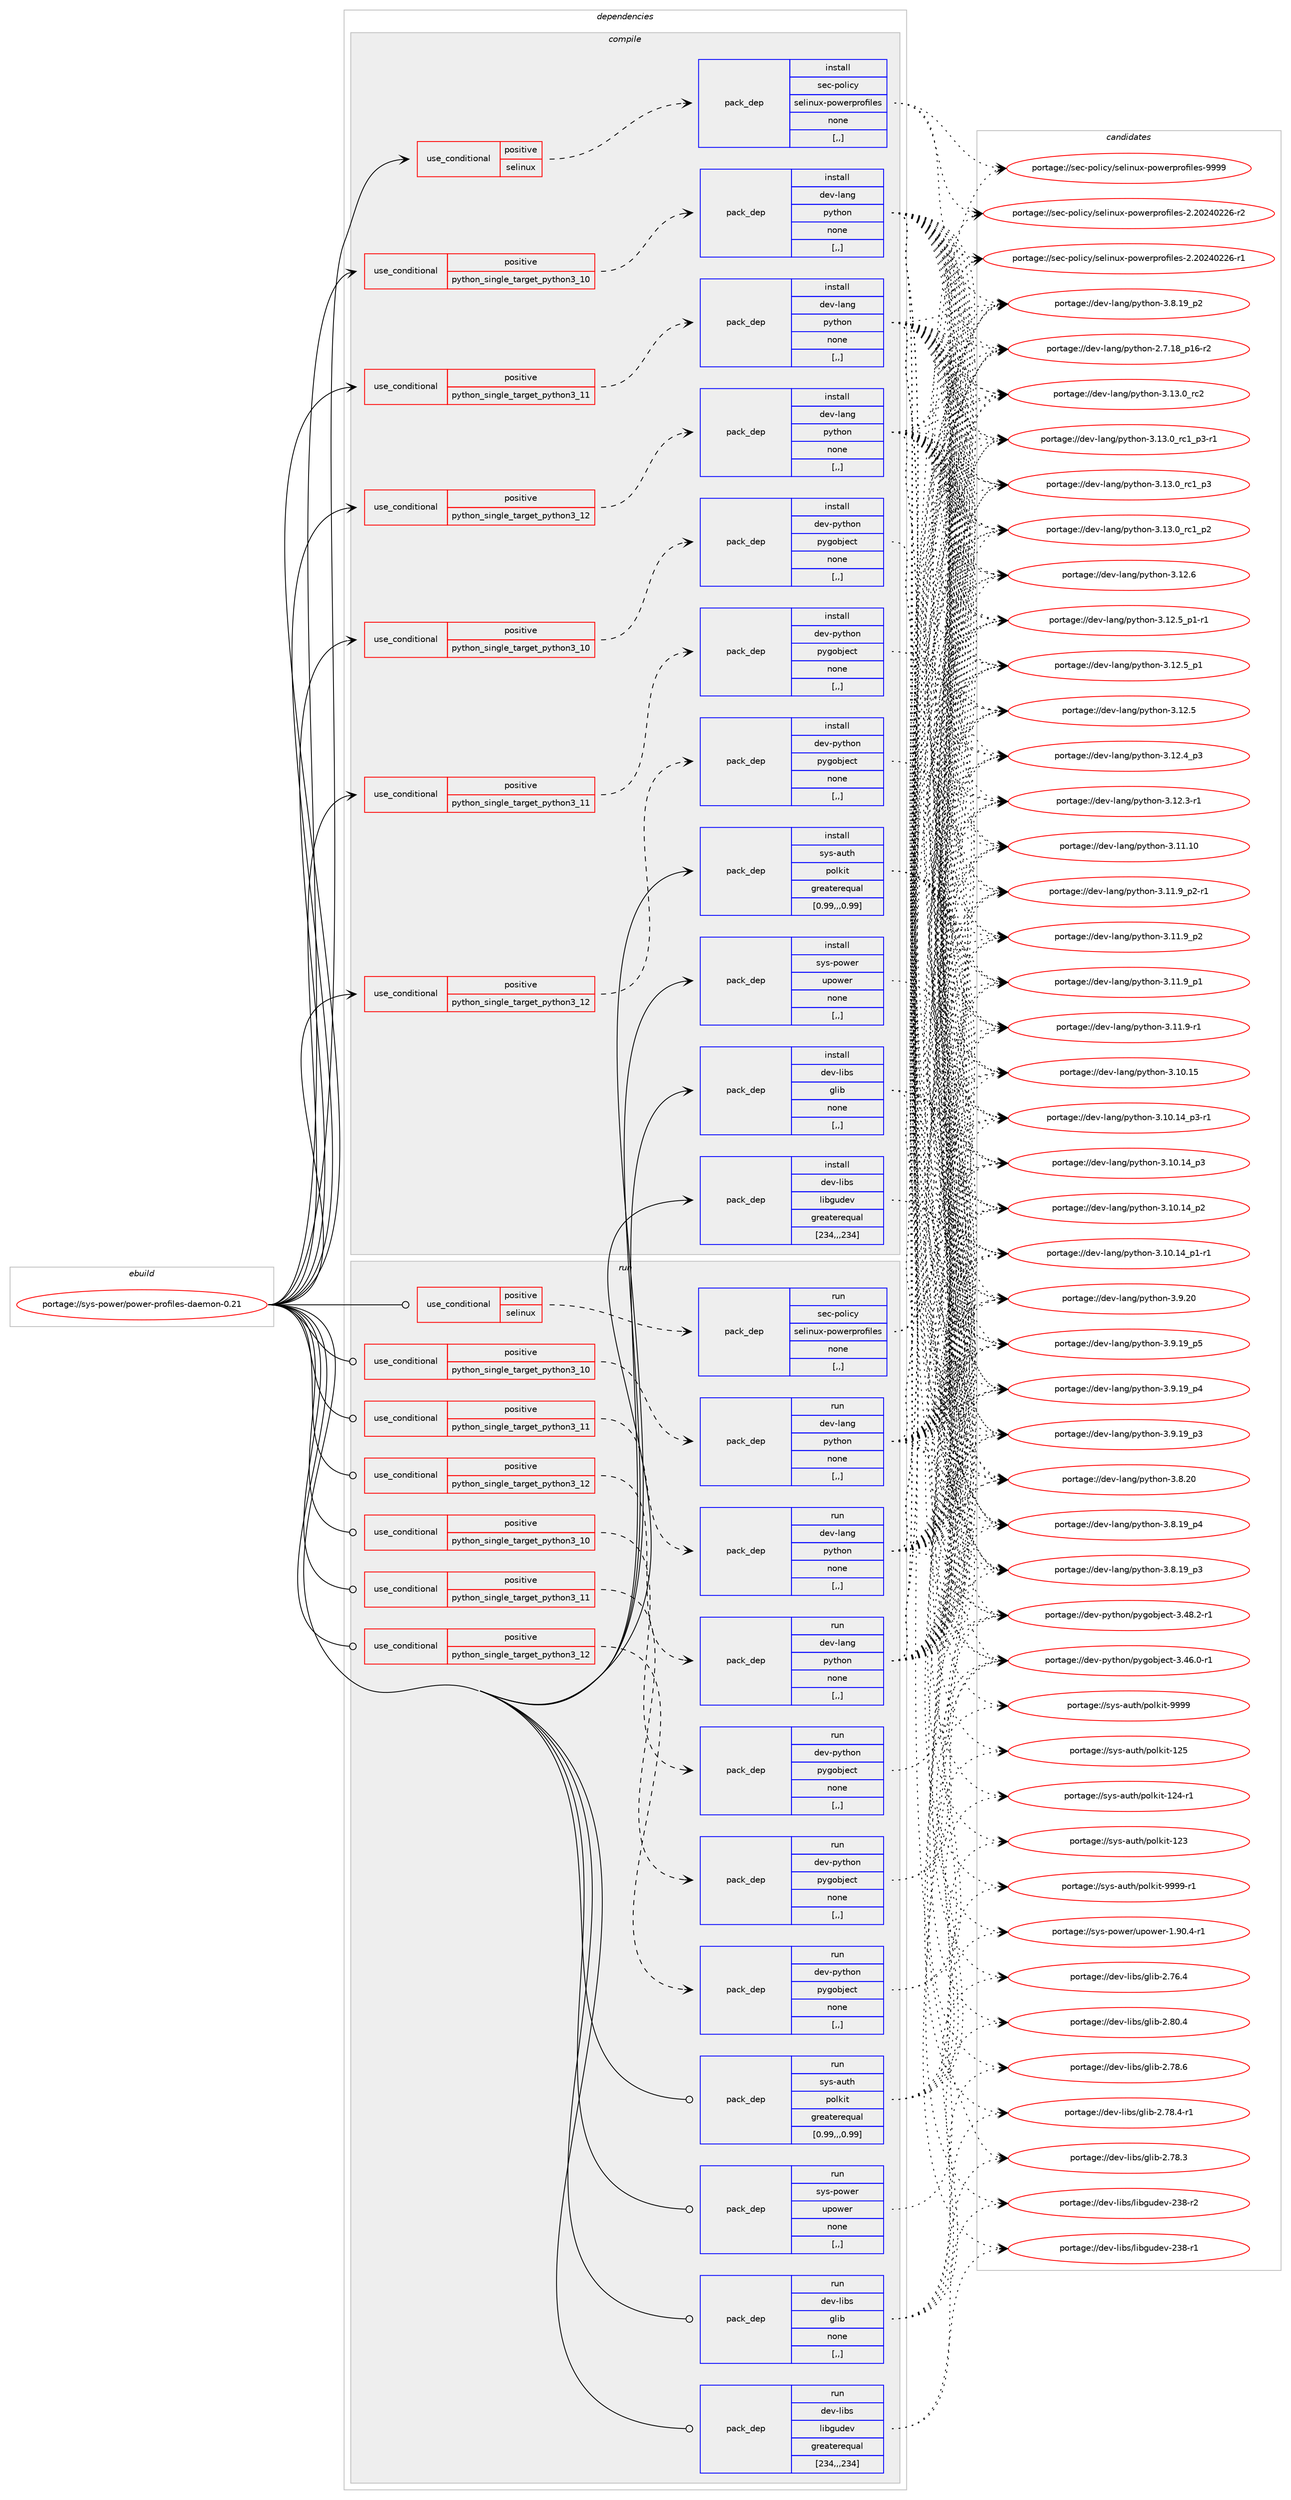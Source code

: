 digraph prolog {

# *************
# Graph options
# *************

newrank=true;
concentrate=true;
compound=true;
graph [rankdir=LR,fontname=Helvetica,fontsize=10,ranksep=1.5];#, ranksep=2.5, nodesep=0.2];
edge  [arrowhead=vee];
node  [fontname=Helvetica,fontsize=10];

# **********
# The ebuild
# **********

subgraph cluster_leftcol {
color=gray;
label=<<i>ebuild</i>>;
id [label="portage://sys-power/power-profiles-daemon-0.21", color=red, width=4, href="../sys-power/power-profiles-daemon-0.21.svg"];
}

# ****************
# The dependencies
# ****************

subgraph cluster_midcol {
color=gray;
label=<<i>dependencies</i>>;
subgraph cluster_compile {
fillcolor="#eeeeee";
style=filled;
label=<<i>compile</i>>;
subgraph cond252668 {
dependency954386 [label=<<TABLE BORDER="0" CELLBORDER="1" CELLSPACING="0" CELLPADDING="4"><TR><TD ROWSPAN="3" CELLPADDING="10">use_conditional</TD></TR><TR><TD>positive</TD></TR><TR><TD>python_single_target_python3_10</TD></TR></TABLE>>, shape=none, color=red];
subgraph pack694979 {
dependency954387 [label=<<TABLE BORDER="0" CELLBORDER="1" CELLSPACING="0" CELLPADDING="4" WIDTH="220"><TR><TD ROWSPAN="6" CELLPADDING="30">pack_dep</TD></TR><TR><TD WIDTH="110">install</TD></TR><TR><TD>dev-lang</TD></TR><TR><TD>python</TD></TR><TR><TD>none</TD></TR><TR><TD>[,,]</TD></TR></TABLE>>, shape=none, color=blue];
}
dependency954386:e -> dependency954387:w [weight=20,style="dashed",arrowhead="vee"];
}
id:e -> dependency954386:w [weight=20,style="solid",arrowhead="vee"];
subgraph cond252669 {
dependency954388 [label=<<TABLE BORDER="0" CELLBORDER="1" CELLSPACING="0" CELLPADDING="4"><TR><TD ROWSPAN="3" CELLPADDING="10">use_conditional</TD></TR><TR><TD>positive</TD></TR><TR><TD>python_single_target_python3_10</TD></TR></TABLE>>, shape=none, color=red];
subgraph pack694980 {
dependency954389 [label=<<TABLE BORDER="0" CELLBORDER="1" CELLSPACING="0" CELLPADDING="4" WIDTH="220"><TR><TD ROWSPAN="6" CELLPADDING="30">pack_dep</TD></TR><TR><TD WIDTH="110">install</TD></TR><TR><TD>dev-python</TD></TR><TR><TD>pygobject</TD></TR><TR><TD>none</TD></TR><TR><TD>[,,]</TD></TR></TABLE>>, shape=none, color=blue];
}
dependency954388:e -> dependency954389:w [weight=20,style="dashed",arrowhead="vee"];
}
id:e -> dependency954388:w [weight=20,style="solid",arrowhead="vee"];
subgraph cond252670 {
dependency954390 [label=<<TABLE BORDER="0" CELLBORDER="1" CELLSPACING="0" CELLPADDING="4"><TR><TD ROWSPAN="3" CELLPADDING="10">use_conditional</TD></TR><TR><TD>positive</TD></TR><TR><TD>python_single_target_python3_11</TD></TR></TABLE>>, shape=none, color=red];
subgraph pack694981 {
dependency954391 [label=<<TABLE BORDER="0" CELLBORDER="1" CELLSPACING="0" CELLPADDING="4" WIDTH="220"><TR><TD ROWSPAN="6" CELLPADDING="30">pack_dep</TD></TR><TR><TD WIDTH="110">install</TD></TR><TR><TD>dev-lang</TD></TR><TR><TD>python</TD></TR><TR><TD>none</TD></TR><TR><TD>[,,]</TD></TR></TABLE>>, shape=none, color=blue];
}
dependency954390:e -> dependency954391:w [weight=20,style="dashed",arrowhead="vee"];
}
id:e -> dependency954390:w [weight=20,style="solid",arrowhead="vee"];
subgraph cond252671 {
dependency954392 [label=<<TABLE BORDER="0" CELLBORDER="1" CELLSPACING="0" CELLPADDING="4"><TR><TD ROWSPAN="3" CELLPADDING="10">use_conditional</TD></TR><TR><TD>positive</TD></TR><TR><TD>python_single_target_python3_11</TD></TR></TABLE>>, shape=none, color=red];
subgraph pack694982 {
dependency954393 [label=<<TABLE BORDER="0" CELLBORDER="1" CELLSPACING="0" CELLPADDING="4" WIDTH="220"><TR><TD ROWSPAN="6" CELLPADDING="30">pack_dep</TD></TR><TR><TD WIDTH="110">install</TD></TR><TR><TD>dev-python</TD></TR><TR><TD>pygobject</TD></TR><TR><TD>none</TD></TR><TR><TD>[,,]</TD></TR></TABLE>>, shape=none, color=blue];
}
dependency954392:e -> dependency954393:w [weight=20,style="dashed",arrowhead="vee"];
}
id:e -> dependency954392:w [weight=20,style="solid",arrowhead="vee"];
subgraph cond252672 {
dependency954394 [label=<<TABLE BORDER="0" CELLBORDER="1" CELLSPACING="0" CELLPADDING="4"><TR><TD ROWSPAN="3" CELLPADDING="10">use_conditional</TD></TR><TR><TD>positive</TD></TR><TR><TD>python_single_target_python3_12</TD></TR></TABLE>>, shape=none, color=red];
subgraph pack694983 {
dependency954395 [label=<<TABLE BORDER="0" CELLBORDER="1" CELLSPACING="0" CELLPADDING="4" WIDTH="220"><TR><TD ROWSPAN="6" CELLPADDING="30">pack_dep</TD></TR><TR><TD WIDTH="110">install</TD></TR><TR><TD>dev-lang</TD></TR><TR><TD>python</TD></TR><TR><TD>none</TD></TR><TR><TD>[,,]</TD></TR></TABLE>>, shape=none, color=blue];
}
dependency954394:e -> dependency954395:w [weight=20,style="dashed",arrowhead="vee"];
}
id:e -> dependency954394:w [weight=20,style="solid",arrowhead="vee"];
subgraph cond252673 {
dependency954396 [label=<<TABLE BORDER="0" CELLBORDER="1" CELLSPACING="0" CELLPADDING="4"><TR><TD ROWSPAN="3" CELLPADDING="10">use_conditional</TD></TR><TR><TD>positive</TD></TR><TR><TD>python_single_target_python3_12</TD></TR></TABLE>>, shape=none, color=red];
subgraph pack694984 {
dependency954397 [label=<<TABLE BORDER="0" CELLBORDER="1" CELLSPACING="0" CELLPADDING="4" WIDTH="220"><TR><TD ROWSPAN="6" CELLPADDING="30">pack_dep</TD></TR><TR><TD WIDTH="110">install</TD></TR><TR><TD>dev-python</TD></TR><TR><TD>pygobject</TD></TR><TR><TD>none</TD></TR><TR><TD>[,,]</TD></TR></TABLE>>, shape=none, color=blue];
}
dependency954396:e -> dependency954397:w [weight=20,style="dashed",arrowhead="vee"];
}
id:e -> dependency954396:w [weight=20,style="solid",arrowhead="vee"];
subgraph cond252674 {
dependency954398 [label=<<TABLE BORDER="0" CELLBORDER="1" CELLSPACING="0" CELLPADDING="4"><TR><TD ROWSPAN="3" CELLPADDING="10">use_conditional</TD></TR><TR><TD>positive</TD></TR><TR><TD>selinux</TD></TR></TABLE>>, shape=none, color=red];
subgraph pack694985 {
dependency954399 [label=<<TABLE BORDER="0" CELLBORDER="1" CELLSPACING="0" CELLPADDING="4" WIDTH="220"><TR><TD ROWSPAN="6" CELLPADDING="30">pack_dep</TD></TR><TR><TD WIDTH="110">install</TD></TR><TR><TD>sec-policy</TD></TR><TR><TD>selinux-powerprofiles</TD></TR><TR><TD>none</TD></TR><TR><TD>[,,]</TD></TR></TABLE>>, shape=none, color=blue];
}
dependency954398:e -> dependency954399:w [weight=20,style="dashed",arrowhead="vee"];
}
id:e -> dependency954398:w [weight=20,style="solid",arrowhead="vee"];
subgraph pack694986 {
dependency954400 [label=<<TABLE BORDER="0" CELLBORDER="1" CELLSPACING="0" CELLPADDING="4" WIDTH="220"><TR><TD ROWSPAN="6" CELLPADDING="30">pack_dep</TD></TR><TR><TD WIDTH="110">install</TD></TR><TR><TD>dev-libs</TD></TR><TR><TD>glib</TD></TR><TR><TD>none</TD></TR><TR><TD>[,,]</TD></TR></TABLE>>, shape=none, color=blue];
}
id:e -> dependency954400:w [weight=20,style="solid",arrowhead="vee"];
subgraph pack694987 {
dependency954401 [label=<<TABLE BORDER="0" CELLBORDER="1" CELLSPACING="0" CELLPADDING="4" WIDTH="220"><TR><TD ROWSPAN="6" CELLPADDING="30">pack_dep</TD></TR><TR><TD WIDTH="110">install</TD></TR><TR><TD>dev-libs</TD></TR><TR><TD>libgudev</TD></TR><TR><TD>greaterequal</TD></TR><TR><TD>[234,,,234]</TD></TR></TABLE>>, shape=none, color=blue];
}
id:e -> dependency954401:w [weight=20,style="solid",arrowhead="vee"];
subgraph pack694988 {
dependency954402 [label=<<TABLE BORDER="0" CELLBORDER="1" CELLSPACING="0" CELLPADDING="4" WIDTH="220"><TR><TD ROWSPAN="6" CELLPADDING="30">pack_dep</TD></TR><TR><TD WIDTH="110">install</TD></TR><TR><TD>sys-auth</TD></TR><TR><TD>polkit</TD></TR><TR><TD>greaterequal</TD></TR><TR><TD>[0.99,,,0.99]</TD></TR></TABLE>>, shape=none, color=blue];
}
id:e -> dependency954402:w [weight=20,style="solid",arrowhead="vee"];
subgraph pack694989 {
dependency954403 [label=<<TABLE BORDER="0" CELLBORDER="1" CELLSPACING="0" CELLPADDING="4" WIDTH="220"><TR><TD ROWSPAN="6" CELLPADDING="30">pack_dep</TD></TR><TR><TD WIDTH="110">install</TD></TR><TR><TD>sys-power</TD></TR><TR><TD>upower</TD></TR><TR><TD>none</TD></TR><TR><TD>[,,]</TD></TR></TABLE>>, shape=none, color=blue];
}
id:e -> dependency954403:w [weight=20,style="solid",arrowhead="vee"];
}
subgraph cluster_compileandrun {
fillcolor="#eeeeee";
style=filled;
label=<<i>compile and run</i>>;
}
subgraph cluster_run {
fillcolor="#eeeeee";
style=filled;
label=<<i>run</i>>;
subgraph cond252675 {
dependency954404 [label=<<TABLE BORDER="0" CELLBORDER="1" CELLSPACING="0" CELLPADDING="4"><TR><TD ROWSPAN="3" CELLPADDING="10">use_conditional</TD></TR><TR><TD>positive</TD></TR><TR><TD>python_single_target_python3_10</TD></TR></TABLE>>, shape=none, color=red];
subgraph pack694990 {
dependency954405 [label=<<TABLE BORDER="0" CELLBORDER="1" CELLSPACING="0" CELLPADDING="4" WIDTH="220"><TR><TD ROWSPAN="6" CELLPADDING="30">pack_dep</TD></TR><TR><TD WIDTH="110">run</TD></TR><TR><TD>dev-lang</TD></TR><TR><TD>python</TD></TR><TR><TD>none</TD></TR><TR><TD>[,,]</TD></TR></TABLE>>, shape=none, color=blue];
}
dependency954404:e -> dependency954405:w [weight=20,style="dashed",arrowhead="vee"];
}
id:e -> dependency954404:w [weight=20,style="solid",arrowhead="odot"];
subgraph cond252676 {
dependency954406 [label=<<TABLE BORDER="0" CELLBORDER="1" CELLSPACING="0" CELLPADDING="4"><TR><TD ROWSPAN="3" CELLPADDING="10">use_conditional</TD></TR><TR><TD>positive</TD></TR><TR><TD>python_single_target_python3_10</TD></TR></TABLE>>, shape=none, color=red];
subgraph pack694991 {
dependency954407 [label=<<TABLE BORDER="0" CELLBORDER="1" CELLSPACING="0" CELLPADDING="4" WIDTH="220"><TR><TD ROWSPAN="6" CELLPADDING="30">pack_dep</TD></TR><TR><TD WIDTH="110">run</TD></TR><TR><TD>dev-python</TD></TR><TR><TD>pygobject</TD></TR><TR><TD>none</TD></TR><TR><TD>[,,]</TD></TR></TABLE>>, shape=none, color=blue];
}
dependency954406:e -> dependency954407:w [weight=20,style="dashed",arrowhead="vee"];
}
id:e -> dependency954406:w [weight=20,style="solid",arrowhead="odot"];
subgraph cond252677 {
dependency954408 [label=<<TABLE BORDER="0" CELLBORDER="1" CELLSPACING="0" CELLPADDING="4"><TR><TD ROWSPAN="3" CELLPADDING="10">use_conditional</TD></TR><TR><TD>positive</TD></TR><TR><TD>python_single_target_python3_11</TD></TR></TABLE>>, shape=none, color=red];
subgraph pack694992 {
dependency954409 [label=<<TABLE BORDER="0" CELLBORDER="1" CELLSPACING="0" CELLPADDING="4" WIDTH="220"><TR><TD ROWSPAN="6" CELLPADDING="30">pack_dep</TD></TR><TR><TD WIDTH="110">run</TD></TR><TR><TD>dev-lang</TD></TR><TR><TD>python</TD></TR><TR><TD>none</TD></TR><TR><TD>[,,]</TD></TR></TABLE>>, shape=none, color=blue];
}
dependency954408:e -> dependency954409:w [weight=20,style="dashed",arrowhead="vee"];
}
id:e -> dependency954408:w [weight=20,style="solid",arrowhead="odot"];
subgraph cond252678 {
dependency954410 [label=<<TABLE BORDER="0" CELLBORDER="1" CELLSPACING="0" CELLPADDING="4"><TR><TD ROWSPAN="3" CELLPADDING="10">use_conditional</TD></TR><TR><TD>positive</TD></TR><TR><TD>python_single_target_python3_11</TD></TR></TABLE>>, shape=none, color=red];
subgraph pack694993 {
dependency954411 [label=<<TABLE BORDER="0" CELLBORDER="1" CELLSPACING="0" CELLPADDING="4" WIDTH="220"><TR><TD ROWSPAN="6" CELLPADDING="30">pack_dep</TD></TR><TR><TD WIDTH="110">run</TD></TR><TR><TD>dev-python</TD></TR><TR><TD>pygobject</TD></TR><TR><TD>none</TD></TR><TR><TD>[,,]</TD></TR></TABLE>>, shape=none, color=blue];
}
dependency954410:e -> dependency954411:w [weight=20,style="dashed",arrowhead="vee"];
}
id:e -> dependency954410:w [weight=20,style="solid",arrowhead="odot"];
subgraph cond252679 {
dependency954412 [label=<<TABLE BORDER="0" CELLBORDER="1" CELLSPACING="0" CELLPADDING="4"><TR><TD ROWSPAN="3" CELLPADDING="10">use_conditional</TD></TR><TR><TD>positive</TD></TR><TR><TD>python_single_target_python3_12</TD></TR></TABLE>>, shape=none, color=red];
subgraph pack694994 {
dependency954413 [label=<<TABLE BORDER="0" CELLBORDER="1" CELLSPACING="0" CELLPADDING="4" WIDTH="220"><TR><TD ROWSPAN="6" CELLPADDING="30">pack_dep</TD></TR><TR><TD WIDTH="110">run</TD></TR><TR><TD>dev-lang</TD></TR><TR><TD>python</TD></TR><TR><TD>none</TD></TR><TR><TD>[,,]</TD></TR></TABLE>>, shape=none, color=blue];
}
dependency954412:e -> dependency954413:w [weight=20,style="dashed",arrowhead="vee"];
}
id:e -> dependency954412:w [weight=20,style="solid",arrowhead="odot"];
subgraph cond252680 {
dependency954414 [label=<<TABLE BORDER="0" CELLBORDER="1" CELLSPACING="0" CELLPADDING="4"><TR><TD ROWSPAN="3" CELLPADDING="10">use_conditional</TD></TR><TR><TD>positive</TD></TR><TR><TD>python_single_target_python3_12</TD></TR></TABLE>>, shape=none, color=red];
subgraph pack694995 {
dependency954415 [label=<<TABLE BORDER="0" CELLBORDER="1" CELLSPACING="0" CELLPADDING="4" WIDTH="220"><TR><TD ROWSPAN="6" CELLPADDING="30">pack_dep</TD></TR><TR><TD WIDTH="110">run</TD></TR><TR><TD>dev-python</TD></TR><TR><TD>pygobject</TD></TR><TR><TD>none</TD></TR><TR><TD>[,,]</TD></TR></TABLE>>, shape=none, color=blue];
}
dependency954414:e -> dependency954415:w [weight=20,style="dashed",arrowhead="vee"];
}
id:e -> dependency954414:w [weight=20,style="solid",arrowhead="odot"];
subgraph cond252681 {
dependency954416 [label=<<TABLE BORDER="0" CELLBORDER="1" CELLSPACING="0" CELLPADDING="4"><TR><TD ROWSPAN="3" CELLPADDING="10">use_conditional</TD></TR><TR><TD>positive</TD></TR><TR><TD>selinux</TD></TR></TABLE>>, shape=none, color=red];
subgraph pack694996 {
dependency954417 [label=<<TABLE BORDER="0" CELLBORDER="1" CELLSPACING="0" CELLPADDING="4" WIDTH="220"><TR><TD ROWSPAN="6" CELLPADDING="30">pack_dep</TD></TR><TR><TD WIDTH="110">run</TD></TR><TR><TD>sec-policy</TD></TR><TR><TD>selinux-powerprofiles</TD></TR><TR><TD>none</TD></TR><TR><TD>[,,]</TD></TR></TABLE>>, shape=none, color=blue];
}
dependency954416:e -> dependency954417:w [weight=20,style="dashed",arrowhead="vee"];
}
id:e -> dependency954416:w [weight=20,style="solid",arrowhead="odot"];
subgraph pack694997 {
dependency954418 [label=<<TABLE BORDER="0" CELLBORDER="1" CELLSPACING="0" CELLPADDING="4" WIDTH="220"><TR><TD ROWSPAN="6" CELLPADDING="30">pack_dep</TD></TR><TR><TD WIDTH="110">run</TD></TR><TR><TD>dev-libs</TD></TR><TR><TD>glib</TD></TR><TR><TD>none</TD></TR><TR><TD>[,,]</TD></TR></TABLE>>, shape=none, color=blue];
}
id:e -> dependency954418:w [weight=20,style="solid",arrowhead="odot"];
subgraph pack694998 {
dependency954419 [label=<<TABLE BORDER="0" CELLBORDER="1" CELLSPACING="0" CELLPADDING="4" WIDTH="220"><TR><TD ROWSPAN="6" CELLPADDING="30">pack_dep</TD></TR><TR><TD WIDTH="110">run</TD></TR><TR><TD>dev-libs</TD></TR><TR><TD>libgudev</TD></TR><TR><TD>greaterequal</TD></TR><TR><TD>[234,,,234]</TD></TR></TABLE>>, shape=none, color=blue];
}
id:e -> dependency954419:w [weight=20,style="solid",arrowhead="odot"];
subgraph pack694999 {
dependency954420 [label=<<TABLE BORDER="0" CELLBORDER="1" CELLSPACING="0" CELLPADDING="4" WIDTH="220"><TR><TD ROWSPAN="6" CELLPADDING="30">pack_dep</TD></TR><TR><TD WIDTH="110">run</TD></TR><TR><TD>sys-auth</TD></TR><TR><TD>polkit</TD></TR><TR><TD>greaterequal</TD></TR><TR><TD>[0.99,,,0.99]</TD></TR></TABLE>>, shape=none, color=blue];
}
id:e -> dependency954420:w [weight=20,style="solid",arrowhead="odot"];
subgraph pack695000 {
dependency954421 [label=<<TABLE BORDER="0" CELLBORDER="1" CELLSPACING="0" CELLPADDING="4" WIDTH="220"><TR><TD ROWSPAN="6" CELLPADDING="30">pack_dep</TD></TR><TR><TD WIDTH="110">run</TD></TR><TR><TD>sys-power</TD></TR><TR><TD>upower</TD></TR><TR><TD>none</TD></TR><TR><TD>[,,]</TD></TR></TABLE>>, shape=none, color=blue];
}
id:e -> dependency954421:w [weight=20,style="solid",arrowhead="odot"];
}
}

# **************
# The candidates
# **************

subgraph cluster_choices {
rank=same;
color=gray;
label=<<i>candidates</i>>;

subgraph choice694979 {
color=black;
nodesep=1;
choice10010111845108971101034711212111610411111045514649514648951149950 [label="portage://dev-lang/python-3.13.0_rc2", color=red, width=4,href="../dev-lang/python-3.13.0_rc2.svg"];
choice1001011184510897110103471121211161041111104551464951464895114994995112514511449 [label="portage://dev-lang/python-3.13.0_rc1_p3-r1", color=red, width=4,href="../dev-lang/python-3.13.0_rc1_p3-r1.svg"];
choice100101118451089711010347112121116104111110455146495146489511499499511251 [label="portage://dev-lang/python-3.13.0_rc1_p3", color=red, width=4,href="../dev-lang/python-3.13.0_rc1_p3.svg"];
choice100101118451089711010347112121116104111110455146495146489511499499511250 [label="portage://dev-lang/python-3.13.0_rc1_p2", color=red, width=4,href="../dev-lang/python-3.13.0_rc1_p2.svg"];
choice10010111845108971101034711212111610411111045514649504654 [label="portage://dev-lang/python-3.12.6", color=red, width=4,href="../dev-lang/python-3.12.6.svg"];
choice1001011184510897110103471121211161041111104551464950465395112494511449 [label="portage://dev-lang/python-3.12.5_p1-r1", color=red, width=4,href="../dev-lang/python-3.12.5_p1-r1.svg"];
choice100101118451089711010347112121116104111110455146495046539511249 [label="portage://dev-lang/python-3.12.5_p1", color=red, width=4,href="../dev-lang/python-3.12.5_p1.svg"];
choice10010111845108971101034711212111610411111045514649504653 [label="portage://dev-lang/python-3.12.5", color=red, width=4,href="../dev-lang/python-3.12.5.svg"];
choice100101118451089711010347112121116104111110455146495046529511251 [label="portage://dev-lang/python-3.12.4_p3", color=red, width=4,href="../dev-lang/python-3.12.4_p3.svg"];
choice100101118451089711010347112121116104111110455146495046514511449 [label="portage://dev-lang/python-3.12.3-r1", color=red, width=4,href="../dev-lang/python-3.12.3-r1.svg"];
choice1001011184510897110103471121211161041111104551464949464948 [label="portage://dev-lang/python-3.11.10", color=red, width=4,href="../dev-lang/python-3.11.10.svg"];
choice1001011184510897110103471121211161041111104551464949465795112504511449 [label="portage://dev-lang/python-3.11.9_p2-r1", color=red, width=4,href="../dev-lang/python-3.11.9_p2-r1.svg"];
choice100101118451089711010347112121116104111110455146494946579511250 [label="portage://dev-lang/python-3.11.9_p2", color=red, width=4,href="../dev-lang/python-3.11.9_p2.svg"];
choice100101118451089711010347112121116104111110455146494946579511249 [label="portage://dev-lang/python-3.11.9_p1", color=red, width=4,href="../dev-lang/python-3.11.9_p1.svg"];
choice100101118451089711010347112121116104111110455146494946574511449 [label="portage://dev-lang/python-3.11.9-r1", color=red, width=4,href="../dev-lang/python-3.11.9-r1.svg"];
choice1001011184510897110103471121211161041111104551464948464953 [label="portage://dev-lang/python-3.10.15", color=red, width=4,href="../dev-lang/python-3.10.15.svg"];
choice100101118451089711010347112121116104111110455146494846495295112514511449 [label="portage://dev-lang/python-3.10.14_p3-r1", color=red, width=4,href="../dev-lang/python-3.10.14_p3-r1.svg"];
choice10010111845108971101034711212111610411111045514649484649529511251 [label="portage://dev-lang/python-3.10.14_p3", color=red, width=4,href="../dev-lang/python-3.10.14_p3.svg"];
choice10010111845108971101034711212111610411111045514649484649529511250 [label="portage://dev-lang/python-3.10.14_p2", color=red, width=4,href="../dev-lang/python-3.10.14_p2.svg"];
choice100101118451089711010347112121116104111110455146494846495295112494511449 [label="portage://dev-lang/python-3.10.14_p1-r1", color=red, width=4,href="../dev-lang/python-3.10.14_p1-r1.svg"];
choice10010111845108971101034711212111610411111045514657465048 [label="portage://dev-lang/python-3.9.20", color=red, width=4,href="../dev-lang/python-3.9.20.svg"];
choice100101118451089711010347112121116104111110455146574649579511253 [label="portage://dev-lang/python-3.9.19_p5", color=red, width=4,href="../dev-lang/python-3.9.19_p5.svg"];
choice100101118451089711010347112121116104111110455146574649579511252 [label="portage://dev-lang/python-3.9.19_p4", color=red, width=4,href="../dev-lang/python-3.9.19_p4.svg"];
choice100101118451089711010347112121116104111110455146574649579511251 [label="portage://dev-lang/python-3.9.19_p3", color=red, width=4,href="../dev-lang/python-3.9.19_p3.svg"];
choice10010111845108971101034711212111610411111045514656465048 [label="portage://dev-lang/python-3.8.20", color=red, width=4,href="../dev-lang/python-3.8.20.svg"];
choice100101118451089711010347112121116104111110455146564649579511252 [label="portage://dev-lang/python-3.8.19_p4", color=red, width=4,href="../dev-lang/python-3.8.19_p4.svg"];
choice100101118451089711010347112121116104111110455146564649579511251 [label="portage://dev-lang/python-3.8.19_p3", color=red, width=4,href="../dev-lang/python-3.8.19_p3.svg"];
choice100101118451089711010347112121116104111110455146564649579511250 [label="portage://dev-lang/python-3.8.19_p2", color=red, width=4,href="../dev-lang/python-3.8.19_p2.svg"];
choice100101118451089711010347112121116104111110455046554649569511249544511450 [label="portage://dev-lang/python-2.7.18_p16-r2", color=red, width=4,href="../dev-lang/python-2.7.18_p16-r2.svg"];
dependency954387:e -> choice10010111845108971101034711212111610411111045514649514648951149950:w [style=dotted,weight="100"];
dependency954387:e -> choice1001011184510897110103471121211161041111104551464951464895114994995112514511449:w [style=dotted,weight="100"];
dependency954387:e -> choice100101118451089711010347112121116104111110455146495146489511499499511251:w [style=dotted,weight="100"];
dependency954387:e -> choice100101118451089711010347112121116104111110455146495146489511499499511250:w [style=dotted,weight="100"];
dependency954387:e -> choice10010111845108971101034711212111610411111045514649504654:w [style=dotted,weight="100"];
dependency954387:e -> choice1001011184510897110103471121211161041111104551464950465395112494511449:w [style=dotted,weight="100"];
dependency954387:e -> choice100101118451089711010347112121116104111110455146495046539511249:w [style=dotted,weight="100"];
dependency954387:e -> choice10010111845108971101034711212111610411111045514649504653:w [style=dotted,weight="100"];
dependency954387:e -> choice100101118451089711010347112121116104111110455146495046529511251:w [style=dotted,weight="100"];
dependency954387:e -> choice100101118451089711010347112121116104111110455146495046514511449:w [style=dotted,weight="100"];
dependency954387:e -> choice1001011184510897110103471121211161041111104551464949464948:w [style=dotted,weight="100"];
dependency954387:e -> choice1001011184510897110103471121211161041111104551464949465795112504511449:w [style=dotted,weight="100"];
dependency954387:e -> choice100101118451089711010347112121116104111110455146494946579511250:w [style=dotted,weight="100"];
dependency954387:e -> choice100101118451089711010347112121116104111110455146494946579511249:w [style=dotted,weight="100"];
dependency954387:e -> choice100101118451089711010347112121116104111110455146494946574511449:w [style=dotted,weight="100"];
dependency954387:e -> choice1001011184510897110103471121211161041111104551464948464953:w [style=dotted,weight="100"];
dependency954387:e -> choice100101118451089711010347112121116104111110455146494846495295112514511449:w [style=dotted,weight="100"];
dependency954387:e -> choice10010111845108971101034711212111610411111045514649484649529511251:w [style=dotted,weight="100"];
dependency954387:e -> choice10010111845108971101034711212111610411111045514649484649529511250:w [style=dotted,weight="100"];
dependency954387:e -> choice100101118451089711010347112121116104111110455146494846495295112494511449:w [style=dotted,weight="100"];
dependency954387:e -> choice10010111845108971101034711212111610411111045514657465048:w [style=dotted,weight="100"];
dependency954387:e -> choice100101118451089711010347112121116104111110455146574649579511253:w [style=dotted,weight="100"];
dependency954387:e -> choice100101118451089711010347112121116104111110455146574649579511252:w [style=dotted,weight="100"];
dependency954387:e -> choice100101118451089711010347112121116104111110455146574649579511251:w [style=dotted,weight="100"];
dependency954387:e -> choice10010111845108971101034711212111610411111045514656465048:w [style=dotted,weight="100"];
dependency954387:e -> choice100101118451089711010347112121116104111110455146564649579511252:w [style=dotted,weight="100"];
dependency954387:e -> choice100101118451089711010347112121116104111110455146564649579511251:w [style=dotted,weight="100"];
dependency954387:e -> choice100101118451089711010347112121116104111110455146564649579511250:w [style=dotted,weight="100"];
dependency954387:e -> choice100101118451089711010347112121116104111110455046554649569511249544511450:w [style=dotted,weight="100"];
}
subgraph choice694980 {
color=black;
nodesep=1;
choice10010111845112121116104111110471121211031119810610199116455146525646504511449 [label="portage://dev-python/pygobject-3.48.2-r1", color=red, width=4,href="../dev-python/pygobject-3.48.2-r1.svg"];
choice10010111845112121116104111110471121211031119810610199116455146525446484511449 [label="portage://dev-python/pygobject-3.46.0-r1", color=red, width=4,href="../dev-python/pygobject-3.46.0-r1.svg"];
dependency954389:e -> choice10010111845112121116104111110471121211031119810610199116455146525646504511449:w [style=dotted,weight="100"];
dependency954389:e -> choice10010111845112121116104111110471121211031119810610199116455146525446484511449:w [style=dotted,weight="100"];
}
subgraph choice694981 {
color=black;
nodesep=1;
choice10010111845108971101034711212111610411111045514649514648951149950 [label="portage://dev-lang/python-3.13.0_rc2", color=red, width=4,href="../dev-lang/python-3.13.0_rc2.svg"];
choice1001011184510897110103471121211161041111104551464951464895114994995112514511449 [label="portage://dev-lang/python-3.13.0_rc1_p3-r1", color=red, width=4,href="../dev-lang/python-3.13.0_rc1_p3-r1.svg"];
choice100101118451089711010347112121116104111110455146495146489511499499511251 [label="portage://dev-lang/python-3.13.0_rc1_p3", color=red, width=4,href="../dev-lang/python-3.13.0_rc1_p3.svg"];
choice100101118451089711010347112121116104111110455146495146489511499499511250 [label="portage://dev-lang/python-3.13.0_rc1_p2", color=red, width=4,href="../dev-lang/python-3.13.0_rc1_p2.svg"];
choice10010111845108971101034711212111610411111045514649504654 [label="portage://dev-lang/python-3.12.6", color=red, width=4,href="../dev-lang/python-3.12.6.svg"];
choice1001011184510897110103471121211161041111104551464950465395112494511449 [label="portage://dev-lang/python-3.12.5_p1-r1", color=red, width=4,href="../dev-lang/python-3.12.5_p1-r1.svg"];
choice100101118451089711010347112121116104111110455146495046539511249 [label="portage://dev-lang/python-3.12.5_p1", color=red, width=4,href="../dev-lang/python-3.12.5_p1.svg"];
choice10010111845108971101034711212111610411111045514649504653 [label="portage://dev-lang/python-3.12.5", color=red, width=4,href="../dev-lang/python-3.12.5.svg"];
choice100101118451089711010347112121116104111110455146495046529511251 [label="portage://dev-lang/python-3.12.4_p3", color=red, width=4,href="../dev-lang/python-3.12.4_p3.svg"];
choice100101118451089711010347112121116104111110455146495046514511449 [label="portage://dev-lang/python-3.12.3-r1", color=red, width=4,href="../dev-lang/python-3.12.3-r1.svg"];
choice1001011184510897110103471121211161041111104551464949464948 [label="portage://dev-lang/python-3.11.10", color=red, width=4,href="../dev-lang/python-3.11.10.svg"];
choice1001011184510897110103471121211161041111104551464949465795112504511449 [label="portage://dev-lang/python-3.11.9_p2-r1", color=red, width=4,href="../dev-lang/python-3.11.9_p2-r1.svg"];
choice100101118451089711010347112121116104111110455146494946579511250 [label="portage://dev-lang/python-3.11.9_p2", color=red, width=4,href="../dev-lang/python-3.11.9_p2.svg"];
choice100101118451089711010347112121116104111110455146494946579511249 [label="portage://dev-lang/python-3.11.9_p1", color=red, width=4,href="../dev-lang/python-3.11.9_p1.svg"];
choice100101118451089711010347112121116104111110455146494946574511449 [label="portage://dev-lang/python-3.11.9-r1", color=red, width=4,href="../dev-lang/python-3.11.9-r1.svg"];
choice1001011184510897110103471121211161041111104551464948464953 [label="portage://dev-lang/python-3.10.15", color=red, width=4,href="../dev-lang/python-3.10.15.svg"];
choice100101118451089711010347112121116104111110455146494846495295112514511449 [label="portage://dev-lang/python-3.10.14_p3-r1", color=red, width=4,href="../dev-lang/python-3.10.14_p3-r1.svg"];
choice10010111845108971101034711212111610411111045514649484649529511251 [label="portage://dev-lang/python-3.10.14_p3", color=red, width=4,href="../dev-lang/python-3.10.14_p3.svg"];
choice10010111845108971101034711212111610411111045514649484649529511250 [label="portage://dev-lang/python-3.10.14_p2", color=red, width=4,href="../dev-lang/python-3.10.14_p2.svg"];
choice100101118451089711010347112121116104111110455146494846495295112494511449 [label="portage://dev-lang/python-3.10.14_p1-r1", color=red, width=4,href="../dev-lang/python-3.10.14_p1-r1.svg"];
choice10010111845108971101034711212111610411111045514657465048 [label="portage://dev-lang/python-3.9.20", color=red, width=4,href="../dev-lang/python-3.9.20.svg"];
choice100101118451089711010347112121116104111110455146574649579511253 [label="portage://dev-lang/python-3.9.19_p5", color=red, width=4,href="../dev-lang/python-3.9.19_p5.svg"];
choice100101118451089711010347112121116104111110455146574649579511252 [label="portage://dev-lang/python-3.9.19_p4", color=red, width=4,href="../dev-lang/python-3.9.19_p4.svg"];
choice100101118451089711010347112121116104111110455146574649579511251 [label="portage://dev-lang/python-3.9.19_p3", color=red, width=4,href="../dev-lang/python-3.9.19_p3.svg"];
choice10010111845108971101034711212111610411111045514656465048 [label="portage://dev-lang/python-3.8.20", color=red, width=4,href="../dev-lang/python-3.8.20.svg"];
choice100101118451089711010347112121116104111110455146564649579511252 [label="portage://dev-lang/python-3.8.19_p4", color=red, width=4,href="../dev-lang/python-3.8.19_p4.svg"];
choice100101118451089711010347112121116104111110455146564649579511251 [label="portage://dev-lang/python-3.8.19_p3", color=red, width=4,href="../dev-lang/python-3.8.19_p3.svg"];
choice100101118451089711010347112121116104111110455146564649579511250 [label="portage://dev-lang/python-3.8.19_p2", color=red, width=4,href="../dev-lang/python-3.8.19_p2.svg"];
choice100101118451089711010347112121116104111110455046554649569511249544511450 [label="portage://dev-lang/python-2.7.18_p16-r2", color=red, width=4,href="../dev-lang/python-2.7.18_p16-r2.svg"];
dependency954391:e -> choice10010111845108971101034711212111610411111045514649514648951149950:w [style=dotted,weight="100"];
dependency954391:e -> choice1001011184510897110103471121211161041111104551464951464895114994995112514511449:w [style=dotted,weight="100"];
dependency954391:e -> choice100101118451089711010347112121116104111110455146495146489511499499511251:w [style=dotted,weight="100"];
dependency954391:e -> choice100101118451089711010347112121116104111110455146495146489511499499511250:w [style=dotted,weight="100"];
dependency954391:e -> choice10010111845108971101034711212111610411111045514649504654:w [style=dotted,weight="100"];
dependency954391:e -> choice1001011184510897110103471121211161041111104551464950465395112494511449:w [style=dotted,weight="100"];
dependency954391:e -> choice100101118451089711010347112121116104111110455146495046539511249:w [style=dotted,weight="100"];
dependency954391:e -> choice10010111845108971101034711212111610411111045514649504653:w [style=dotted,weight="100"];
dependency954391:e -> choice100101118451089711010347112121116104111110455146495046529511251:w [style=dotted,weight="100"];
dependency954391:e -> choice100101118451089711010347112121116104111110455146495046514511449:w [style=dotted,weight="100"];
dependency954391:e -> choice1001011184510897110103471121211161041111104551464949464948:w [style=dotted,weight="100"];
dependency954391:e -> choice1001011184510897110103471121211161041111104551464949465795112504511449:w [style=dotted,weight="100"];
dependency954391:e -> choice100101118451089711010347112121116104111110455146494946579511250:w [style=dotted,weight="100"];
dependency954391:e -> choice100101118451089711010347112121116104111110455146494946579511249:w [style=dotted,weight="100"];
dependency954391:e -> choice100101118451089711010347112121116104111110455146494946574511449:w [style=dotted,weight="100"];
dependency954391:e -> choice1001011184510897110103471121211161041111104551464948464953:w [style=dotted,weight="100"];
dependency954391:e -> choice100101118451089711010347112121116104111110455146494846495295112514511449:w [style=dotted,weight="100"];
dependency954391:e -> choice10010111845108971101034711212111610411111045514649484649529511251:w [style=dotted,weight="100"];
dependency954391:e -> choice10010111845108971101034711212111610411111045514649484649529511250:w [style=dotted,weight="100"];
dependency954391:e -> choice100101118451089711010347112121116104111110455146494846495295112494511449:w [style=dotted,weight="100"];
dependency954391:e -> choice10010111845108971101034711212111610411111045514657465048:w [style=dotted,weight="100"];
dependency954391:e -> choice100101118451089711010347112121116104111110455146574649579511253:w [style=dotted,weight="100"];
dependency954391:e -> choice100101118451089711010347112121116104111110455146574649579511252:w [style=dotted,weight="100"];
dependency954391:e -> choice100101118451089711010347112121116104111110455146574649579511251:w [style=dotted,weight="100"];
dependency954391:e -> choice10010111845108971101034711212111610411111045514656465048:w [style=dotted,weight="100"];
dependency954391:e -> choice100101118451089711010347112121116104111110455146564649579511252:w [style=dotted,weight="100"];
dependency954391:e -> choice100101118451089711010347112121116104111110455146564649579511251:w [style=dotted,weight="100"];
dependency954391:e -> choice100101118451089711010347112121116104111110455146564649579511250:w [style=dotted,weight="100"];
dependency954391:e -> choice100101118451089711010347112121116104111110455046554649569511249544511450:w [style=dotted,weight="100"];
}
subgraph choice694982 {
color=black;
nodesep=1;
choice10010111845112121116104111110471121211031119810610199116455146525646504511449 [label="portage://dev-python/pygobject-3.48.2-r1", color=red, width=4,href="../dev-python/pygobject-3.48.2-r1.svg"];
choice10010111845112121116104111110471121211031119810610199116455146525446484511449 [label="portage://dev-python/pygobject-3.46.0-r1", color=red, width=4,href="../dev-python/pygobject-3.46.0-r1.svg"];
dependency954393:e -> choice10010111845112121116104111110471121211031119810610199116455146525646504511449:w [style=dotted,weight="100"];
dependency954393:e -> choice10010111845112121116104111110471121211031119810610199116455146525446484511449:w [style=dotted,weight="100"];
}
subgraph choice694983 {
color=black;
nodesep=1;
choice10010111845108971101034711212111610411111045514649514648951149950 [label="portage://dev-lang/python-3.13.0_rc2", color=red, width=4,href="../dev-lang/python-3.13.0_rc2.svg"];
choice1001011184510897110103471121211161041111104551464951464895114994995112514511449 [label="portage://dev-lang/python-3.13.0_rc1_p3-r1", color=red, width=4,href="../dev-lang/python-3.13.0_rc1_p3-r1.svg"];
choice100101118451089711010347112121116104111110455146495146489511499499511251 [label="portage://dev-lang/python-3.13.0_rc1_p3", color=red, width=4,href="../dev-lang/python-3.13.0_rc1_p3.svg"];
choice100101118451089711010347112121116104111110455146495146489511499499511250 [label="portage://dev-lang/python-3.13.0_rc1_p2", color=red, width=4,href="../dev-lang/python-3.13.0_rc1_p2.svg"];
choice10010111845108971101034711212111610411111045514649504654 [label="portage://dev-lang/python-3.12.6", color=red, width=4,href="../dev-lang/python-3.12.6.svg"];
choice1001011184510897110103471121211161041111104551464950465395112494511449 [label="portage://dev-lang/python-3.12.5_p1-r1", color=red, width=4,href="../dev-lang/python-3.12.5_p1-r1.svg"];
choice100101118451089711010347112121116104111110455146495046539511249 [label="portage://dev-lang/python-3.12.5_p1", color=red, width=4,href="../dev-lang/python-3.12.5_p1.svg"];
choice10010111845108971101034711212111610411111045514649504653 [label="portage://dev-lang/python-3.12.5", color=red, width=4,href="../dev-lang/python-3.12.5.svg"];
choice100101118451089711010347112121116104111110455146495046529511251 [label="portage://dev-lang/python-3.12.4_p3", color=red, width=4,href="../dev-lang/python-3.12.4_p3.svg"];
choice100101118451089711010347112121116104111110455146495046514511449 [label="portage://dev-lang/python-3.12.3-r1", color=red, width=4,href="../dev-lang/python-3.12.3-r1.svg"];
choice1001011184510897110103471121211161041111104551464949464948 [label="portage://dev-lang/python-3.11.10", color=red, width=4,href="../dev-lang/python-3.11.10.svg"];
choice1001011184510897110103471121211161041111104551464949465795112504511449 [label="portage://dev-lang/python-3.11.9_p2-r1", color=red, width=4,href="../dev-lang/python-3.11.9_p2-r1.svg"];
choice100101118451089711010347112121116104111110455146494946579511250 [label="portage://dev-lang/python-3.11.9_p2", color=red, width=4,href="../dev-lang/python-3.11.9_p2.svg"];
choice100101118451089711010347112121116104111110455146494946579511249 [label="portage://dev-lang/python-3.11.9_p1", color=red, width=4,href="../dev-lang/python-3.11.9_p1.svg"];
choice100101118451089711010347112121116104111110455146494946574511449 [label="portage://dev-lang/python-3.11.9-r1", color=red, width=4,href="../dev-lang/python-3.11.9-r1.svg"];
choice1001011184510897110103471121211161041111104551464948464953 [label="portage://dev-lang/python-3.10.15", color=red, width=4,href="../dev-lang/python-3.10.15.svg"];
choice100101118451089711010347112121116104111110455146494846495295112514511449 [label="portage://dev-lang/python-3.10.14_p3-r1", color=red, width=4,href="../dev-lang/python-3.10.14_p3-r1.svg"];
choice10010111845108971101034711212111610411111045514649484649529511251 [label="portage://dev-lang/python-3.10.14_p3", color=red, width=4,href="../dev-lang/python-3.10.14_p3.svg"];
choice10010111845108971101034711212111610411111045514649484649529511250 [label="portage://dev-lang/python-3.10.14_p2", color=red, width=4,href="../dev-lang/python-3.10.14_p2.svg"];
choice100101118451089711010347112121116104111110455146494846495295112494511449 [label="portage://dev-lang/python-3.10.14_p1-r1", color=red, width=4,href="../dev-lang/python-3.10.14_p1-r1.svg"];
choice10010111845108971101034711212111610411111045514657465048 [label="portage://dev-lang/python-3.9.20", color=red, width=4,href="../dev-lang/python-3.9.20.svg"];
choice100101118451089711010347112121116104111110455146574649579511253 [label="portage://dev-lang/python-3.9.19_p5", color=red, width=4,href="../dev-lang/python-3.9.19_p5.svg"];
choice100101118451089711010347112121116104111110455146574649579511252 [label="portage://dev-lang/python-3.9.19_p4", color=red, width=4,href="../dev-lang/python-3.9.19_p4.svg"];
choice100101118451089711010347112121116104111110455146574649579511251 [label="portage://dev-lang/python-3.9.19_p3", color=red, width=4,href="../dev-lang/python-3.9.19_p3.svg"];
choice10010111845108971101034711212111610411111045514656465048 [label="portage://dev-lang/python-3.8.20", color=red, width=4,href="../dev-lang/python-3.8.20.svg"];
choice100101118451089711010347112121116104111110455146564649579511252 [label="portage://dev-lang/python-3.8.19_p4", color=red, width=4,href="../dev-lang/python-3.8.19_p4.svg"];
choice100101118451089711010347112121116104111110455146564649579511251 [label="portage://dev-lang/python-3.8.19_p3", color=red, width=4,href="../dev-lang/python-3.8.19_p3.svg"];
choice100101118451089711010347112121116104111110455146564649579511250 [label="portage://dev-lang/python-3.8.19_p2", color=red, width=4,href="../dev-lang/python-3.8.19_p2.svg"];
choice100101118451089711010347112121116104111110455046554649569511249544511450 [label="portage://dev-lang/python-2.7.18_p16-r2", color=red, width=4,href="../dev-lang/python-2.7.18_p16-r2.svg"];
dependency954395:e -> choice10010111845108971101034711212111610411111045514649514648951149950:w [style=dotted,weight="100"];
dependency954395:e -> choice1001011184510897110103471121211161041111104551464951464895114994995112514511449:w [style=dotted,weight="100"];
dependency954395:e -> choice100101118451089711010347112121116104111110455146495146489511499499511251:w [style=dotted,weight="100"];
dependency954395:e -> choice100101118451089711010347112121116104111110455146495146489511499499511250:w [style=dotted,weight="100"];
dependency954395:e -> choice10010111845108971101034711212111610411111045514649504654:w [style=dotted,weight="100"];
dependency954395:e -> choice1001011184510897110103471121211161041111104551464950465395112494511449:w [style=dotted,weight="100"];
dependency954395:e -> choice100101118451089711010347112121116104111110455146495046539511249:w [style=dotted,weight="100"];
dependency954395:e -> choice10010111845108971101034711212111610411111045514649504653:w [style=dotted,weight="100"];
dependency954395:e -> choice100101118451089711010347112121116104111110455146495046529511251:w [style=dotted,weight="100"];
dependency954395:e -> choice100101118451089711010347112121116104111110455146495046514511449:w [style=dotted,weight="100"];
dependency954395:e -> choice1001011184510897110103471121211161041111104551464949464948:w [style=dotted,weight="100"];
dependency954395:e -> choice1001011184510897110103471121211161041111104551464949465795112504511449:w [style=dotted,weight="100"];
dependency954395:e -> choice100101118451089711010347112121116104111110455146494946579511250:w [style=dotted,weight="100"];
dependency954395:e -> choice100101118451089711010347112121116104111110455146494946579511249:w [style=dotted,weight="100"];
dependency954395:e -> choice100101118451089711010347112121116104111110455146494946574511449:w [style=dotted,weight="100"];
dependency954395:e -> choice1001011184510897110103471121211161041111104551464948464953:w [style=dotted,weight="100"];
dependency954395:e -> choice100101118451089711010347112121116104111110455146494846495295112514511449:w [style=dotted,weight="100"];
dependency954395:e -> choice10010111845108971101034711212111610411111045514649484649529511251:w [style=dotted,weight="100"];
dependency954395:e -> choice10010111845108971101034711212111610411111045514649484649529511250:w [style=dotted,weight="100"];
dependency954395:e -> choice100101118451089711010347112121116104111110455146494846495295112494511449:w [style=dotted,weight="100"];
dependency954395:e -> choice10010111845108971101034711212111610411111045514657465048:w [style=dotted,weight="100"];
dependency954395:e -> choice100101118451089711010347112121116104111110455146574649579511253:w [style=dotted,weight="100"];
dependency954395:e -> choice100101118451089711010347112121116104111110455146574649579511252:w [style=dotted,weight="100"];
dependency954395:e -> choice100101118451089711010347112121116104111110455146574649579511251:w [style=dotted,weight="100"];
dependency954395:e -> choice10010111845108971101034711212111610411111045514656465048:w [style=dotted,weight="100"];
dependency954395:e -> choice100101118451089711010347112121116104111110455146564649579511252:w [style=dotted,weight="100"];
dependency954395:e -> choice100101118451089711010347112121116104111110455146564649579511251:w [style=dotted,weight="100"];
dependency954395:e -> choice100101118451089711010347112121116104111110455146564649579511250:w [style=dotted,weight="100"];
dependency954395:e -> choice100101118451089711010347112121116104111110455046554649569511249544511450:w [style=dotted,weight="100"];
}
subgraph choice694984 {
color=black;
nodesep=1;
choice10010111845112121116104111110471121211031119810610199116455146525646504511449 [label="portage://dev-python/pygobject-3.48.2-r1", color=red, width=4,href="../dev-python/pygobject-3.48.2-r1.svg"];
choice10010111845112121116104111110471121211031119810610199116455146525446484511449 [label="portage://dev-python/pygobject-3.46.0-r1", color=red, width=4,href="../dev-python/pygobject-3.46.0-r1.svg"];
dependency954397:e -> choice10010111845112121116104111110471121211031119810610199116455146525646504511449:w [style=dotted,weight="100"];
dependency954397:e -> choice10010111845112121116104111110471121211031119810610199116455146525446484511449:w [style=dotted,weight="100"];
}
subgraph choice694985 {
color=black;
nodesep=1;
choice11510199451121111081059912147115101108105110117120451121111191011141121141111021051081011154557575757 [label="portage://sec-policy/selinux-powerprofiles-9999", color=red, width=4,href="../sec-policy/selinux-powerprofiles-9999.svg"];
choice115101994511211110810599121471151011081051101171204511211111910111411211411110210510810111545504650485052485050544511450 [label="portage://sec-policy/selinux-powerprofiles-2.20240226-r2", color=red, width=4,href="../sec-policy/selinux-powerprofiles-2.20240226-r2.svg"];
choice115101994511211110810599121471151011081051101171204511211111910111411211411110210510810111545504650485052485050544511449 [label="portage://sec-policy/selinux-powerprofiles-2.20240226-r1", color=red, width=4,href="../sec-policy/selinux-powerprofiles-2.20240226-r1.svg"];
dependency954399:e -> choice11510199451121111081059912147115101108105110117120451121111191011141121141111021051081011154557575757:w [style=dotted,weight="100"];
dependency954399:e -> choice115101994511211110810599121471151011081051101171204511211111910111411211411110210510810111545504650485052485050544511450:w [style=dotted,weight="100"];
dependency954399:e -> choice115101994511211110810599121471151011081051101171204511211111910111411211411110210510810111545504650485052485050544511449:w [style=dotted,weight="100"];
}
subgraph choice694986 {
color=black;
nodesep=1;
choice1001011184510810598115471031081059845504656484652 [label="portage://dev-libs/glib-2.80.4", color=red, width=4,href="../dev-libs/glib-2.80.4.svg"];
choice1001011184510810598115471031081059845504655564654 [label="portage://dev-libs/glib-2.78.6", color=red, width=4,href="../dev-libs/glib-2.78.6.svg"];
choice10010111845108105981154710310810598455046555646524511449 [label="portage://dev-libs/glib-2.78.4-r1", color=red, width=4,href="../dev-libs/glib-2.78.4-r1.svg"];
choice1001011184510810598115471031081059845504655564651 [label="portage://dev-libs/glib-2.78.3", color=red, width=4,href="../dev-libs/glib-2.78.3.svg"];
choice1001011184510810598115471031081059845504655544652 [label="portage://dev-libs/glib-2.76.4", color=red, width=4,href="../dev-libs/glib-2.76.4.svg"];
dependency954400:e -> choice1001011184510810598115471031081059845504656484652:w [style=dotted,weight="100"];
dependency954400:e -> choice1001011184510810598115471031081059845504655564654:w [style=dotted,weight="100"];
dependency954400:e -> choice10010111845108105981154710310810598455046555646524511449:w [style=dotted,weight="100"];
dependency954400:e -> choice1001011184510810598115471031081059845504655564651:w [style=dotted,weight="100"];
dependency954400:e -> choice1001011184510810598115471031081059845504655544652:w [style=dotted,weight="100"];
}
subgraph choice694987 {
color=black;
nodesep=1;
choice10010111845108105981154710810598103117100101118455051564511450 [label="portage://dev-libs/libgudev-238-r2", color=red, width=4,href="../dev-libs/libgudev-238-r2.svg"];
choice10010111845108105981154710810598103117100101118455051564511449 [label="portage://dev-libs/libgudev-238-r1", color=red, width=4,href="../dev-libs/libgudev-238-r1.svg"];
dependency954401:e -> choice10010111845108105981154710810598103117100101118455051564511450:w [style=dotted,weight="100"];
dependency954401:e -> choice10010111845108105981154710810598103117100101118455051564511449:w [style=dotted,weight="100"];
}
subgraph choice694988 {
color=black;
nodesep=1;
choice11512111545971171161044711211110810710511645575757574511449 [label="portage://sys-auth/polkit-9999-r1", color=red, width=4,href="../sys-auth/polkit-9999-r1.svg"];
choice1151211154597117116104471121111081071051164557575757 [label="portage://sys-auth/polkit-9999", color=red, width=4,href="../sys-auth/polkit-9999.svg"];
choice11512111545971171161044711211110810710511645495053 [label="portage://sys-auth/polkit-125", color=red, width=4,href="../sys-auth/polkit-125.svg"];
choice115121115459711711610447112111108107105116454950524511449 [label="portage://sys-auth/polkit-124-r1", color=red, width=4,href="../sys-auth/polkit-124-r1.svg"];
choice11512111545971171161044711211110810710511645495051 [label="portage://sys-auth/polkit-123", color=red, width=4,href="../sys-auth/polkit-123.svg"];
dependency954402:e -> choice11512111545971171161044711211110810710511645575757574511449:w [style=dotted,weight="100"];
dependency954402:e -> choice1151211154597117116104471121111081071051164557575757:w [style=dotted,weight="100"];
dependency954402:e -> choice11512111545971171161044711211110810710511645495053:w [style=dotted,weight="100"];
dependency954402:e -> choice115121115459711711610447112111108107105116454950524511449:w [style=dotted,weight="100"];
dependency954402:e -> choice11512111545971171161044711211110810710511645495051:w [style=dotted,weight="100"];
}
subgraph choice694989 {
color=black;
nodesep=1;
choice1151211154511211111910111447117112111119101114454946574846524511449 [label="portage://sys-power/upower-1.90.4-r1", color=red, width=4,href="../sys-power/upower-1.90.4-r1.svg"];
dependency954403:e -> choice1151211154511211111910111447117112111119101114454946574846524511449:w [style=dotted,weight="100"];
}
subgraph choice694990 {
color=black;
nodesep=1;
choice10010111845108971101034711212111610411111045514649514648951149950 [label="portage://dev-lang/python-3.13.0_rc2", color=red, width=4,href="../dev-lang/python-3.13.0_rc2.svg"];
choice1001011184510897110103471121211161041111104551464951464895114994995112514511449 [label="portage://dev-lang/python-3.13.0_rc1_p3-r1", color=red, width=4,href="../dev-lang/python-3.13.0_rc1_p3-r1.svg"];
choice100101118451089711010347112121116104111110455146495146489511499499511251 [label="portage://dev-lang/python-3.13.0_rc1_p3", color=red, width=4,href="../dev-lang/python-3.13.0_rc1_p3.svg"];
choice100101118451089711010347112121116104111110455146495146489511499499511250 [label="portage://dev-lang/python-3.13.0_rc1_p2", color=red, width=4,href="../dev-lang/python-3.13.0_rc1_p2.svg"];
choice10010111845108971101034711212111610411111045514649504654 [label="portage://dev-lang/python-3.12.6", color=red, width=4,href="../dev-lang/python-3.12.6.svg"];
choice1001011184510897110103471121211161041111104551464950465395112494511449 [label="portage://dev-lang/python-3.12.5_p1-r1", color=red, width=4,href="../dev-lang/python-3.12.5_p1-r1.svg"];
choice100101118451089711010347112121116104111110455146495046539511249 [label="portage://dev-lang/python-3.12.5_p1", color=red, width=4,href="../dev-lang/python-3.12.5_p1.svg"];
choice10010111845108971101034711212111610411111045514649504653 [label="portage://dev-lang/python-3.12.5", color=red, width=4,href="../dev-lang/python-3.12.5.svg"];
choice100101118451089711010347112121116104111110455146495046529511251 [label="portage://dev-lang/python-3.12.4_p3", color=red, width=4,href="../dev-lang/python-3.12.4_p3.svg"];
choice100101118451089711010347112121116104111110455146495046514511449 [label="portage://dev-lang/python-3.12.3-r1", color=red, width=4,href="../dev-lang/python-3.12.3-r1.svg"];
choice1001011184510897110103471121211161041111104551464949464948 [label="portage://dev-lang/python-3.11.10", color=red, width=4,href="../dev-lang/python-3.11.10.svg"];
choice1001011184510897110103471121211161041111104551464949465795112504511449 [label="portage://dev-lang/python-3.11.9_p2-r1", color=red, width=4,href="../dev-lang/python-3.11.9_p2-r1.svg"];
choice100101118451089711010347112121116104111110455146494946579511250 [label="portage://dev-lang/python-3.11.9_p2", color=red, width=4,href="../dev-lang/python-3.11.9_p2.svg"];
choice100101118451089711010347112121116104111110455146494946579511249 [label="portage://dev-lang/python-3.11.9_p1", color=red, width=4,href="../dev-lang/python-3.11.9_p1.svg"];
choice100101118451089711010347112121116104111110455146494946574511449 [label="portage://dev-lang/python-3.11.9-r1", color=red, width=4,href="../dev-lang/python-3.11.9-r1.svg"];
choice1001011184510897110103471121211161041111104551464948464953 [label="portage://dev-lang/python-3.10.15", color=red, width=4,href="../dev-lang/python-3.10.15.svg"];
choice100101118451089711010347112121116104111110455146494846495295112514511449 [label="portage://dev-lang/python-3.10.14_p3-r1", color=red, width=4,href="../dev-lang/python-3.10.14_p3-r1.svg"];
choice10010111845108971101034711212111610411111045514649484649529511251 [label="portage://dev-lang/python-3.10.14_p3", color=red, width=4,href="../dev-lang/python-3.10.14_p3.svg"];
choice10010111845108971101034711212111610411111045514649484649529511250 [label="portage://dev-lang/python-3.10.14_p2", color=red, width=4,href="../dev-lang/python-3.10.14_p2.svg"];
choice100101118451089711010347112121116104111110455146494846495295112494511449 [label="portage://dev-lang/python-3.10.14_p1-r1", color=red, width=4,href="../dev-lang/python-3.10.14_p1-r1.svg"];
choice10010111845108971101034711212111610411111045514657465048 [label="portage://dev-lang/python-3.9.20", color=red, width=4,href="../dev-lang/python-3.9.20.svg"];
choice100101118451089711010347112121116104111110455146574649579511253 [label="portage://dev-lang/python-3.9.19_p5", color=red, width=4,href="../dev-lang/python-3.9.19_p5.svg"];
choice100101118451089711010347112121116104111110455146574649579511252 [label="portage://dev-lang/python-3.9.19_p4", color=red, width=4,href="../dev-lang/python-3.9.19_p4.svg"];
choice100101118451089711010347112121116104111110455146574649579511251 [label="portage://dev-lang/python-3.9.19_p3", color=red, width=4,href="../dev-lang/python-3.9.19_p3.svg"];
choice10010111845108971101034711212111610411111045514656465048 [label="portage://dev-lang/python-3.8.20", color=red, width=4,href="../dev-lang/python-3.8.20.svg"];
choice100101118451089711010347112121116104111110455146564649579511252 [label="portage://dev-lang/python-3.8.19_p4", color=red, width=4,href="../dev-lang/python-3.8.19_p4.svg"];
choice100101118451089711010347112121116104111110455146564649579511251 [label="portage://dev-lang/python-3.8.19_p3", color=red, width=4,href="../dev-lang/python-3.8.19_p3.svg"];
choice100101118451089711010347112121116104111110455146564649579511250 [label="portage://dev-lang/python-3.8.19_p2", color=red, width=4,href="../dev-lang/python-3.8.19_p2.svg"];
choice100101118451089711010347112121116104111110455046554649569511249544511450 [label="portage://dev-lang/python-2.7.18_p16-r2", color=red, width=4,href="../dev-lang/python-2.7.18_p16-r2.svg"];
dependency954405:e -> choice10010111845108971101034711212111610411111045514649514648951149950:w [style=dotted,weight="100"];
dependency954405:e -> choice1001011184510897110103471121211161041111104551464951464895114994995112514511449:w [style=dotted,weight="100"];
dependency954405:e -> choice100101118451089711010347112121116104111110455146495146489511499499511251:w [style=dotted,weight="100"];
dependency954405:e -> choice100101118451089711010347112121116104111110455146495146489511499499511250:w [style=dotted,weight="100"];
dependency954405:e -> choice10010111845108971101034711212111610411111045514649504654:w [style=dotted,weight="100"];
dependency954405:e -> choice1001011184510897110103471121211161041111104551464950465395112494511449:w [style=dotted,weight="100"];
dependency954405:e -> choice100101118451089711010347112121116104111110455146495046539511249:w [style=dotted,weight="100"];
dependency954405:e -> choice10010111845108971101034711212111610411111045514649504653:w [style=dotted,weight="100"];
dependency954405:e -> choice100101118451089711010347112121116104111110455146495046529511251:w [style=dotted,weight="100"];
dependency954405:e -> choice100101118451089711010347112121116104111110455146495046514511449:w [style=dotted,weight="100"];
dependency954405:e -> choice1001011184510897110103471121211161041111104551464949464948:w [style=dotted,weight="100"];
dependency954405:e -> choice1001011184510897110103471121211161041111104551464949465795112504511449:w [style=dotted,weight="100"];
dependency954405:e -> choice100101118451089711010347112121116104111110455146494946579511250:w [style=dotted,weight="100"];
dependency954405:e -> choice100101118451089711010347112121116104111110455146494946579511249:w [style=dotted,weight="100"];
dependency954405:e -> choice100101118451089711010347112121116104111110455146494946574511449:w [style=dotted,weight="100"];
dependency954405:e -> choice1001011184510897110103471121211161041111104551464948464953:w [style=dotted,weight="100"];
dependency954405:e -> choice100101118451089711010347112121116104111110455146494846495295112514511449:w [style=dotted,weight="100"];
dependency954405:e -> choice10010111845108971101034711212111610411111045514649484649529511251:w [style=dotted,weight="100"];
dependency954405:e -> choice10010111845108971101034711212111610411111045514649484649529511250:w [style=dotted,weight="100"];
dependency954405:e -> choice100101118451089711010347112121116104111110455146494846495295112494511449:w [style=dotted,weight="100"];
dependency954405:e -> choice10010111845108971101034711212111610411111045514657465048:w [style=dotted,weight="100"];
dependency954405:e -> choice100101118451089711010347112121116104111110455146574649579511253:w [style=dotted,weight="100"];
dependency954405:e -> choice100101118451089711010347112121116104111110455146574649579511252:w [style=dotted,weight="100"];
dependency954405:e -> choice100101118451089711010347112121116104111110455146574649579511251:w [style=dotted,weight="100"];
dependency954405:e -> choice10010111845108971101034711212111610411111045514656465048:w [style=dotted,weight="100"];
dependency954405:e -> choice100101118451089711010347112121116104111110455146564649579511252:w [style=dotted,weight="100"];
dependency954405:e -> choice100101118451089711010347112121116104111110455146564649579511251:w [style=dotted,weight="100"];
dependency954405:e -> choice100101118451089711010347112121116104111110455146564649579511250:w [style=dotted,weight="100"];
dependency954405:e -> choice100101118451089711010347112121116104111110455046554649569511249544511450:w [style=dotted,weight="100"];
}
subgraph choice694991 {
color=black;
nodesep=1;
choice10010111845112121116104111110471121211031119810610199116455146525646504511449 [label="portage://dev-python/pygobject-3.48.2-r1", color=red, width=4,href="../dev-python/pygobject-3.48.2-r1.svg"];
choice10010111845112121116104111110471121211031119810610199116455146525446484511449 [label="portage://dev-python/pygobject-3.46.0-r1", color=red, width=4,href="../dev-python/pygobject-3.46.0-r1.svg"];
dependency954407:e -> choice10010111845112121116104111110471121211031119810610199116455146525646504511449:w [style=dotted,weight="100"];
dependency954407:e -> choice10010111845112121116104111110471121211031119810610199116455146525446484511449:w [style=dotted,weight="100"];
}
subgraph choice694992 {
color=black;
nodesep=1;
choice10010111845108971101034711212111610411111045514649514648951149950 [label="portage://dev-lang/python-3.13.0_rc2", color=red, width=4,href="../dev-lang/python-3.13.0_rc2.svg"];
choice1001011184510897110103471121211161041111104551464951464895114994995112514511449 [label="portage://dev-lang/python-3.13.0_rc1_p3-r1", color=red, width=4,href="../dev-lang/python-3.13.0_rc1_p3-r1.svg"];
choice100101118451089711010347112121116104111110455146495146489511499499511251 [label="portage://dev-lang/python-3.13.0_rc1_p3", color=red, width=4,href="../dev-lang/python-3.13.0_rc1_p3.svg"];
choice100101118451089711010347112121116104111110455146495146489511499499511250 [label="portage://dev-lang/python-3.13.0_rc1_p2", color=red, width=4,href="../dev-lang/python-3.13.0_rc1_p2.svg"];
choice10010111845108971101034711212111610411111045514649504654 [label="portage://dev-lang/python-3.12.6", color=red, width=4,href="../dev-lang/python-3.12.6.svg"];
choice1001011184510897110103471121211161041111104551464950465395112494511449 [label="portage://dev-lang/python-3.12.5_p1-r1", color=red, width=4,href="../dev-lang/python-3.12.5_p1-r1.svg"];
choice100101118451089711010347112121116104111110455146495046539511249 [label="portage://dev-lang/python-3.12.5_p1", color=red, width=4,href="../dev-lang/python-3.12.5_p1.svg"];
choice10010111845108971101034711212111610411111045514649504653 [label="portage://dev-lang/python-3.12.5", color=red, width=4,href="../dev-lang/python-3.12.5.svg"];
choice100101118451089711010347112121116104111110455146495046529511251 [label="portage://dev-lang/python-3.12.4_p3", color=red, width=4,href="../dev-lang/python-3.12.4_p3.svg"];
choice100101118451089711010347112121116104111110455146495046514511449 [label="portage://dev-lang/python-3.12.3-r1", color=red, width=4,href="../dev-lang/python-3.12.3-r1.svg"];
choice1001011184510897110103471121211161041111104551464949464948 [label="portage://dev-lang/python-3.11.10", color=red, width=4,href="../dev-lang/python-3.11.10.svg"];
choice1001011184510897110103471121211161041111104551464949465795112504511449 [label="portage://dev-lang/python-3.11.9_p2-r1", color=red, width=4,href="../dev-lang/python-3.11.9_p2-r1.svg"];
choice100101118451089711010347112121116104111110455146494946579511250 [label="portage://dev-lang/python-3.11.9_p2", color=red, width=4,href="../dev-lang/python-3.11.9_p2.svg"];
choice100101118451089711010347112121116104111110455146494946579511249 [label="portage://dev-lang/python-3.11.9_p1", color=red, width=4,href="../dev-lang/python-3.11.9_p1.svg"];
choice100101118451089711010347112121116104111110455146494946574511449 [label="portage://dev-lang/python-3.11.9-r1", color=red, width=4,href="../dev-lang/python-3.11.9-r1.svg"];
choice1001011184510897110103471121211161041111104551464948464953 [label="portage://dev-lang/python-3.10.15", color=red, width=4,href="../dev-lang/python-3.10.15.svg"];
choice100101118451089711010347112121116104111110455146494846495295112514511449 [label="portage://dev-lang/python-3.10.14_p3-r1", color=red, width=4,href="../dev-lang/python-3.10.14_p3-r1.svg"];
choice10010111845108971101034711212111610411111045514649484649529511251 [label="portage://dev-lang/python-3.10.14_p3", color=red, width=4,href="../dev-lang/python-3.10.14_p3.svg"];
choice10010111845108971101034711212111610411111045514649484649529511250 [label="portage://dev-lang/python-3.10.14_p2", color=red, width=4,href="../dev-lang/python-3.10.14_p2.svg"];
choice100101118451089711010347112121116104111110455146494846495295112494511449 [label="portage://dev-lang/python-3.10.14_p1-r1", color=red, width=4,href="../dev-lang/python-3.10.14_p1-r1.svg"];
choice10010111845108971101034711212111610411111045514657465048 [label="portage://dev-lang/python-3.9.20", color=red, width=4,href="../dev-lang/python-3.9.20.svg"];
choice100101118451089711010347112121116104111110455146574649579511253 [label="portage://dev-lang/python-3.9.19_p5", color=red, width=4,href="../dev-lang/python-3.9.19_p5.svg"];
choice100101118451089711010347112121116104111110455146574649579511252 [label="portage://dev-lang/python-3.9.19_p4", color=red, width=4,href="../dev-lang/python-3.9.19_p4.svg"];
choice100101118451089711010347112121116104111110455146574649579511251 [label="portage://dev-lang/python-3.9.19_p3", color=red, width=4,href="../dev-lang/python-3.9.19_p3.svg"];
choice10010111845108971101034711212111610411111045514656465048 [label="portage://dev-lang/python-3.8.20", color=red, width=4,href="../dev-lang/python-3.8.20.svg"];
choice100101118451089711010347112121116104111110455146564649579511252 [label="portage://dev-lang/python-3.8.19_p4", color=red, width=4,href="../dev-lang/python-3.8.19_p4.svg"];
choice100101118451089711010347112121116104111110455146564649579511251 [label="portage://dev-lang/python-3.8.19_p3", color=red, width=4,href="../dev-lang/python-3.8.19_p3.svg"];
choice100101118451089711010347112121116104111110455146564649579511250 [label="portage://dev-lang/python-3.8.19_p2", color=red, width=4,href="../dev-lang/python-3.8.19_p2.svg"];
choice100101118451089711010347112121116104111110455046554649569511249544511450 [label="portage://dev-lang/python-2.7.18_p16-r2", color=red, width=4,href="../dev-lang/python-2.7.18_p16-r2.svg"];
dependency954409:e -> choice10010111845108971101034711212111610411111045514649514648951149950:w [style=dotted,weight="100"];
dependency954409:e -> choice1001011184510897110103471121211161041111104551464951464895114994995112514511449:w [style=dotted,weight="100"];
dependency954409:e -> choice100101118451089711010347112121116104111110455146495146489511499499511251:w [style=dotted,weight="100"];
dependency954409:e -> choice100101118451089711010347112121116104111110455146495146489511499499511250:w [style=dotted,weight="100"];
dependency954409:e -> choice10010111845108971101034711212111610411111045514649504654:w [style=dotted,weight="100"];
dependency954409:e -> choice1001011184510897110103471121211161041111104551464950465395112494511449:w [style=dotted,weight="100"];
dependency954409:e -> choice100101118451089711010347112121116104111110455146495046539511249:w [style=dotted,weight="100"];
dependency954409:e -> choice10010111845108971101034711212111610411111045514649504653:w [style=dotted,weight="100"];
dependency954409:e -> choice100101118451089711010347112121116104111110455146495046529511251:w [style=dotted,weight="100"];
dependency954409:e -> choice100101118451089711010347112121116104111110455146495046514511449:w [style=dotted,weight="100"];
dependency954409:e -> choice1001011184510897110103471121211161041111104551464949464948:w [style=dotted,weight="100"];
dependency954409:e -> choice1001011184510897110103471121211161041111104551464949465795112504511449:w [style=dotted,weight="100"];
dependency954409:e -> choice100101118451089711010347112121116104111110455146494946579511250:w [style=dotted,weight="100"];
dependency954409:e -> choice100101118451089711010347112121116104111110455146494946579511249:w [style=dotted,weight="100"];
dependency954409:e -> choice100101118451089711010347112121116104111110455146494946574511449:w [style=dotted,weight="100"];
dependency954409:e -> choice1001011184510897110103471121211161041111104551464948464953:w [style=dotted,weight="100"];
dependency954409:e -> choice100101118451089711010347112121116104111110455146494846495295112514511449:w [style=dotted,weight="100"];
dependency954409:e -> choice10010111845108971101034711212111610411111045514649484649529511251:w [style=dotted,weight="100"];
dependency954409:e -> choice10010111845108971101034711212111610411111045514649484649529511250:w [style=dotted,weight="100"];
dependency954409:e -> choice100101118451089711010347112121116104111110455146494846495295112494511449:w [style=dotted,weight="100"];
dependency954409:e -> choice10010111845108971101034711212111610411111045514657465048:w [style=dotted,weight="100"];
dependency954409:e -> choice100101118451089711010347112121116104111110455146574649579511253:w [style=dotted,weight="100"];
dependency954409:e -> choice100101118451089711010347112121116104111110455146574649579511252:w [style=dotted,weight="100"];
dependency954409:e -> choice100101118451089711010347112121116104111110455146574649579511251:w [style=dotted,weight="100"];
dependency954409:e -> choice10010111845108971101034711212111610411111045514656465048:w [style=dotted,weight="100"];
dependency954409:e -> choice100101118451089711010347112121116104111110455146564649579511252:w [style=dotted,weight="100"];
dependency954409:e -> choice100101118451089711010347112121116104111110455146564649579511251:w [style=dotted,weight="100"];
dependency954409:e -> choice100101118451089711010347112121116104111110455146564649579511250:w [style=dotted,weight="100"];
dependency954409:e -> choice100101118451089711010347112121116104111110455046554649569511249544511450:w [style=dotted,weight="100"];
}
subgraph choice694993 {
color=black;
nodesep=1;
choice10010111845112121116104111110471121211031119810610199116455146525646504511449 [label="portage://dev-python/pygobject-3.48.2-r1", color=red, width=4,href="../dev-python/pygobject-3.48.2-r1.svg"];
choice10010111845112121116104111110471121211031119810610199116455146525446484511449 [label="portage://dev-python/pygobject-3.46.0-r1", color=red, width=4,href="../dev-python/pygobject-3.46.0-r1.svg"];
dependency954411:e -> choice10010111845112121116104111110471121211031119810610199116455146525646504511449:w [style=dotted,weight="100"];
dependency954411:e -> choice10010111845112121116104111110471121211031119810610199116455146525446484511449:w [style=dotted,weight="100"];
}
subgraph choice694994 {
color=black;
nodesep=1;
choice10010111845108971101034711212111610411111045514649514648951149950 [label="portage://dev-lang/python-3.13.0_rc2", color=red, width=4,href="../dev-lang/python-3.13.0_rc2.svg"];
choice1001011184510897110103471121211161041111104551464951464895114994995112514511449 [label="portage://dev-lang/python-3.13.0_rc1_p3-r1", color=red, width=4,href="../dev-lang/python-3.13.0_rc1_p3-r1.svg"];
choice100101118451089711010347112121116104111110455146495146489511499499511251 [label="portage://dev-lang/python-3.13.0_rc1_p3", color=red, width=4,href="../dev-lang/python-3.13.0_rc1_p3.svg"];
choice100101118451089711010347112121116104111110455146495146489511499499511250 [label="portage://dev-lang/python-3.13.0_rc1_p2", color=red, width=4,href="../dev-lang/python-3.13.0_rc1_p2.svg"];
choice10010111845108971101034711212111610411111045514649504654 [label="portage://dev-lang/python-3.12.6", color=red, width=4,href="../dev-lang/python-3.12.6.svg"];
choice1001011184510897110103471121211161041111104551464950465395112494511449 [label="portage://dev-lang/python-3.12.5_p1-r1", color=red, width=4,href="../dev-lang/python-3.12.5_p1-r1.svg"];
choice100101118451089711010347112121116104111110455146495046539511249 [label="portage://dev-lang/python-3.12.5_p1", color=red, width=4,href="../dev-lang/python-3.12.5_p1.svg"];
choice10010111845108971101034711212111610411111045514649504653 [label="portage://dev-lang/python-3.12.5", color=red, width=4,href="../dev-lang/python-3.12.5.svg"];
choice100101118451089711010347112121116104111110455146495046529511251 [label="portage://dev-lang/python-3.12.4_p3", color=red, width=4,href="../dev-lang/python-3.12.4_p3.svg"];
choice100101118451089711010347112121116104111110455146495046514511449 [label="portage://dev-lang/python-3.12.3-r1", color=red, width=4,href="../dev-lang/python-3.12.3-r1.svg"];
choice1001011184510897110103471121211161041111104551464949464948 [label="portage://dev-lang/python-3.11.10", color=red, width=4,href="../dev-lang/python-3.11.10.svg"];
choice1001011184510897110103471121211161041111104551464949465795112504511449 [label="portage://dev-lang/python-3.11.9_p2-r1", color=red, width=4,href="../dev-lang/python-3.11.9_p2-r1.svg"];
choice100101118451089711010347112121116104111110455146494946579511250 [label="portage://dev-lang/python-3.11.9_p2", color=red, width=4,href="../dev-lang/python-3.11.9_p2.svg"];
choice100101118451089711010347112121116104111110455146494946579511249 [label="portage://dev-lang/python-3.11.9_p1", color=red, width=4,href="../dev-lang/python-3.11.9_p1.svg"];
choice100101118451089711010347112121116104111110455146494946574511449 [label="portage://dev-lang/python-3.11.9-r1", color=red, width=4,href="../dev-lang/python-3.11.9-r1.svg"];
choice1001011184510897110103471121211161041111104551464948464953 [label="portage://dev-lang/python-3.10.15", color=red, width=4,href="../dev-lang/python-3.10.15.svg"];
choice100101118451089711010347112121116104111110455146494846495295112514511449 [label="portage://dev-lang/python-3.10.14_p3-r1", color=red, width=4,href="../dev-lang/python-3.10.14_p3-r1.svg"];
choice10010111845108971101034711212111610411111045514649484649529511251 [label="portage://dev-lang/python-3.10.14_p3", color=red, width=4,href="../dev-lang/python-3.10.14_p3.svg"];
choice10010111845108971101034711212111610411111045514649484649529511250 [label="portage://dev-lang/python-3.10.14_p2", color=red, width=4,href="../dev-lang/python-3.10.14_p2.svg"];
choice100101118451089711010347112121116104111110455146494846495295112494511449 [label="portage://dev-lang/python-3.10.14_p1-r1", color=red, width=4,href="../dev-lang/python-3.10.14_p1-r1.svg"];
choice10010111845108971101034711212111610411111045514657465048 [label="portage://dev-lang/python-3.9.20", color=red, width=4,href="../dev-lang/python-3.9.20.svg"];
choice100101118451089711010347112121116104111110455146574649579511253 [label="portage://dev-lang/python-3.9.19_p5", color=red, width=4,href="../dev-lang/python-3.9.19_p5.svg"];
choice100101118451089711010347112121116104111110455146574649579511252 [label="portage://dev-lang/python-3.9.19_p4", color=red, width=4,href="../dev-lang/python-3.9.19_p4.svg"];
choice100101118451089711010347112121116104111110455146574649579511251 [label="portage://dev-lang/python-3.9.19_p3", color=red, width=4,href="../dev-lang/python-3.9.19_p3.svg"];
choice10010111845108971101034711212111610411111045514656465048 [label="portage://dev-lang/python-3.8.20", color=red, width=4,href="../dev-lang/python-3.8.20.svg"];
choice100101118451089711010347112121116104111110455146564649579511252 [label="portage://dev-lang/python-3.8.19_p4", color=red, width=4,href="../dev-lang/python-3.8.19_p4.svg"];
choice100101118451089711010347112121116104111110455146564649579511251 [label="portage://dev-lang/python-3.8.19_p3", color=red, width=4,href="../dev-lang/python-3.8.19_p3.svg"];
choice100101118451089711010347112121116104111110455146564649579511250 [label="portage://dev-lang/python-3.8.19_p2", color=red, width=4,href="../dev-lang/python-3.8.19_p2.svg"];
choice100101118451089711010347112121116104111110455046554649569511249544511450 [label="portage://dev-lang/python-2.7.18_p16-r2", color=red, width=4,href="../dev-lang/python-2.7.18_p16-r2.svg"];
dependency954413:e -> choice10010111845108971101034711212111610411111045514649514648951149950:w [style=dotted,weight="100"];
dependency954413:e -> choice1001011184510897110103471121211161041111104551464951464895114994995112514511449:w [style=dotted,weight="100"];
dependency954413:e -> choice100101118451089711010347112121116104111110455146495146489511499499511251:w [style=dotted,weight="100"];
dependency954413:e -> choice100101118451089711010347112121116104111110455146495146489511499499511250:w [style=dotted,weight="100"];
dependency954413:e -> choice10010111845108971101034711212111610411111045514649504654:w [style=dotted,weight="100"];
dependency954413:e -> choice1001011184510897110103471121211161041111104551464950465395112494511449:w [style=dotted,weight="100"];
dependency954413:e -> choice100101118451089711010347112121116104111110455146495046539511249:w [style=dotted,weight="100"];
dependency954413:e -> choice10010111845108971101034711212111610411111045514649504653:w [style=dotted,weight="100"];
dependency954413:e -> choice100101118451089711010347112121116104111110455146495046529511251:w [style=dotted,weight="100"];
dependency954413:e -> choice100101118451089711010347112121116104111110455146495046514511449:w [style=dotted,weight="100"];
dependency954413:e -> choice1001011184510897110103471121211161041111104551464949464948:w [style=dotted,weight="100"];
dependency954413:e -> choice1001011184510897110103471121211161041111104551464949465795112504511449:w [style=dotted,weight="100"];
dependency954413:e -> choice100101118451089711010347112121116104111110455146494946579511250:w [style=dotted,weight="100"];
dependency954413:e -> choice100101118451089711010347112121116104111110455146494946579511249:w [style=dotted,weight="100"];
dependency954413:e -> choice100101118451089711010347112121116104111110455146494946574511449:w [style=dotted,weight="100"];
dependency954413:e -> choice1001011184510897110103471121211161041111104551464948464953:w [style=dotted,weight="100"];
dependency954413:e -> choice100101118451089711010347112121116104111110455146494846495295112514511449:w [style=dotted,weight="100"];
dependency954413:e -> choice10010111845108971101034711212111610411111045514649484649529511251:w [style=dotted,weight="100"];
dependency954413:e -> choice10010111845108971101034711212111610411111045514649484649529511250:w [style=dotted,weight="100"];
dependency954413:e -> choice100101118451089711010347112121116104111110455146494846495295112494511449:w [style=dotted,weight="100"];
dependency954413:e -> choice10010111845108971101034711212111610411111045514657465048:w [style=dotted,weight="100"];
dependency954413:e -> choice100101118451089711010347112121116104111110455146574649579511253:w [style=dotted,weight="100"];
dependency954413:e -> choice100101118451089711010347112121116104111110455146574649579511252:w [style=dotted,weight="100"];
dependency954413:e -> choice100101118451089711010347112121116104111110455146574649579511251:w [style=dotted,weight="100"];
dependency954413:e -> choice10010111845108971101034711212111610411111045514656465048:w [style=dotted,weight="100"];
dependency954413:e -> choice100101118451089711010347112121116104111110455146564649579511252:w [style=dotted,weight="100"];
dependency954413:e -> choice100101118451089711010347112121116104111110455146564649579511251:w [style=dotted,weight="100"];
dependency954413:e -> choice100101118451089711010347112121116104111110455146564649579511250:w [style=dotted,weight="100"];
dependency954413:e -> choice100101118451089711010347112121116104111110455046554649569511249544511450:w [style=dotted,weight="100"];
}
subgraph choice694995 {
color=black;
nodesep=1;
choice10010111845112121116104111110471121211031119810610199116455146525646504511449 [label="portage://dev-python/pygobject-3.48.2-r1", color=red, width=4,href="../dev-python/pygobject-3.48.2-r1.svg"];
choice10010111845112121116104111110471121211031119810610199116455146525446484511449 [label="portage://dev-python/pygobject-3.46.0-r1", color=red, width=4,href="../dev-python/pygobject-3.46.0-r1.svg"];
dependency954415:e -> choice10010111845112121116104111110471121211031119810610199116455146525646504511449:w [style=dotted,weight="100"];
dependency954415:e -> choice10010111845112121116104111110471121211031119810610199116455146525446484511449:w [style=dotted,weight="100"];
}
subgraph choice694996 {
color=black;
nodesep=1;
choice11510199451121111081059912147115101108105110117120451121111191011141121141111021051081011154557575757 [label="portage://sec-policy/selinux-powerprofiles-9999", color=red, width=4,href="../sec-policy/selinux-powerprofiles-9999.svg"];
choice115101994511211110810599121471151011081051101171204511211111910111411211411110210510810111545504650485052485050544511450 [label="portage://sec-policy/selinux-powerprofiles-2.20240226-r2", color=red, width=4,href="../sec-policy/selinux-powerprofiles-2.20240226-r2.svg"];
choice115101994511211110810599121471151011081051101171204511211111910111411211411110210510810111545504650485052485050544511449 [label="portage://sec-policy/selinux-powerprofiles-2.20240226-r1", color=red, width=4,href="../sec-policy/selinux-powerprofiles-2.20240226-r1.svg"];
dependency954417:e -> choice11510199451121111081059912147115101108105110117120451121111191011141121141111021051081011154557575757:w [style=dotted,weight="100"];
dependency954417:e -> choice115101994511211110810599121471151011081051101171204511211111910111411211411110210510810111545504650485052485050544511450:w [style=dotted,weight="100"];
dependency954417:e -> choice115101994511211110810599121471151011081051101171204511211111910111411211411110210510810111545504650485052485050544511449:w [style=dotted,weight="100"];
}
subgraph choice694997 {
color=black;
nodesep=1;
choice1001011184510810598115471031081059845504656484652 [label="portage://dev-libs/glib-2.80.4", color=red, width=4,href="../dev-libs/glib-2.80.4.svg"];
choice1001011184510810598115471031081059845504655564654 [label="portage://dev-libs/glib-2.78.6", color=red, width=4,href="../dev-libs/glib-2.78.6.svg"];
choice10010111845108105981154710310810598455046555646524511449 [label="portage://dev-libs/glib-2.78.4-r1", color=red, width=4,href="../dev-libs/glib-2.78.4-r1.svg"];
choice1001011184510810598115471031081059845504655564651 [label="portage://dev-libs/glib-2.78.3", color=red, width=4,href="../dev-libs/glib-2.78.3.svg"];
choice1001011184510810598115471031081059845504655544652 [label="portage://dev-libs/glib-2.76.4", color=red, width=4,href="../dev-libs/glib-2.76.4.svg"];
dependency954418:e -> choice1001011184510810598115471031081059845504656484652:w [style=dotted,weight="100"];
dependency954418:e -> choice1001011184510810598115471031081059845504655564654:w [style=dotted,weight="100"];
dependency954418:e -> choice10010111845108105981154710310810598455046555646524511449:w [style=dotted,weight="100"];
dependency954418:e -> choice1001011184510810598115471031081059845504655564651:w [style=dotted,weight="100"];
dependency954418:e -> choice1001011184510810598115471031081059845504655544652:w [style=dotted,weight="100"];
}
subgraph choice694998 {
color=black;
nodesep=1;
choice10010111845108105981154710810598103117100101118455051564511450 [label="portage://dev-libs/libgudev-238-r2", color=red, width=4,href="../dev-libs/libgudev-238-r2.svg"];
choice10010111845108105981154710810598103117100101118455051564511449 [label="portage://dev-libs/libgudev-238-r1", color=red, width=4,href="../dev-libs/libgudev-238-r1.svg"];
dependency954419:e -> choice10010111845108105981154710810598103117100101118455051564511450:w [style=dotted,weight="100"];
dependency954419:e -> choice10010111845108105981154710810598103117100101118455051564511449:w [style=dotted,weight="100"];
}
subgraph choice694999 {
color=black;
nodesep=1;
choice11512111545971171161044711211110810710511645575757574511449 [label="portage://sys-auth/polkit-9999-r1", color=red, width=4,href="../sys-auth/polkit-9999-r1.svg"];
choice1151211154597117116104471121111081071051164557575757 [label="portage://sys-auth/polkit-9999", color=red, width=4,href="../sys-auth/polkit-9999.svg"];
choice11512111545971171161044711211110810710511645495053 [label="portage://sys-auth/polkit-125", color=red, width=4,href="../sys-auth/polkit-125.svg"];
choice115121115459711711610447112111108107105116454950524511449 [label="portage://sys-auth/polkit-124-r1", color=red, width=4,href="../sys-auth/polkit-124-r1.svg"];
choice11512111545971171161044711211110810710511645495051 [label="portage://sys-auth/polkit-123", color=red, width=4,href="../sys-auth/polkit-123.svg"];
dependency954420:e -> choice11512111545971171161044711211110810710511645575757574511449:w [style=dotted,weight="100"];
dependency954420:e -> choice1151211154597117116104471121111081071051164557575757:w [style=dotted,weight="100"];
dependency954420:e -> choice11512111545971171161044711211110810710511645495053:w [style=dotted,weight="100"];
dependency954420:e -> choice115121115459711711610447112111108107105116454950524511449:w [style=dotted,weight="100"];
dependency954420:e -> choice11512111545971171161044711211110810710511645495051:w [style=dotted,weight="100"];
}
subgraph choice695000 {
color=black;
nodesep=1;
choice1151211154511211111910111447117112111119101114454946574846524511449 [label="portage://sys-power/upower-1.90.4-r1", color=red, width=4,href="../sys-power/upower-1.90.4-r1.svg"];
dependency954421:e -> choice1151211154511211111910111447117112111119101114454946574846524511449:w [style=dotted,weight="100"];
}
}

}
